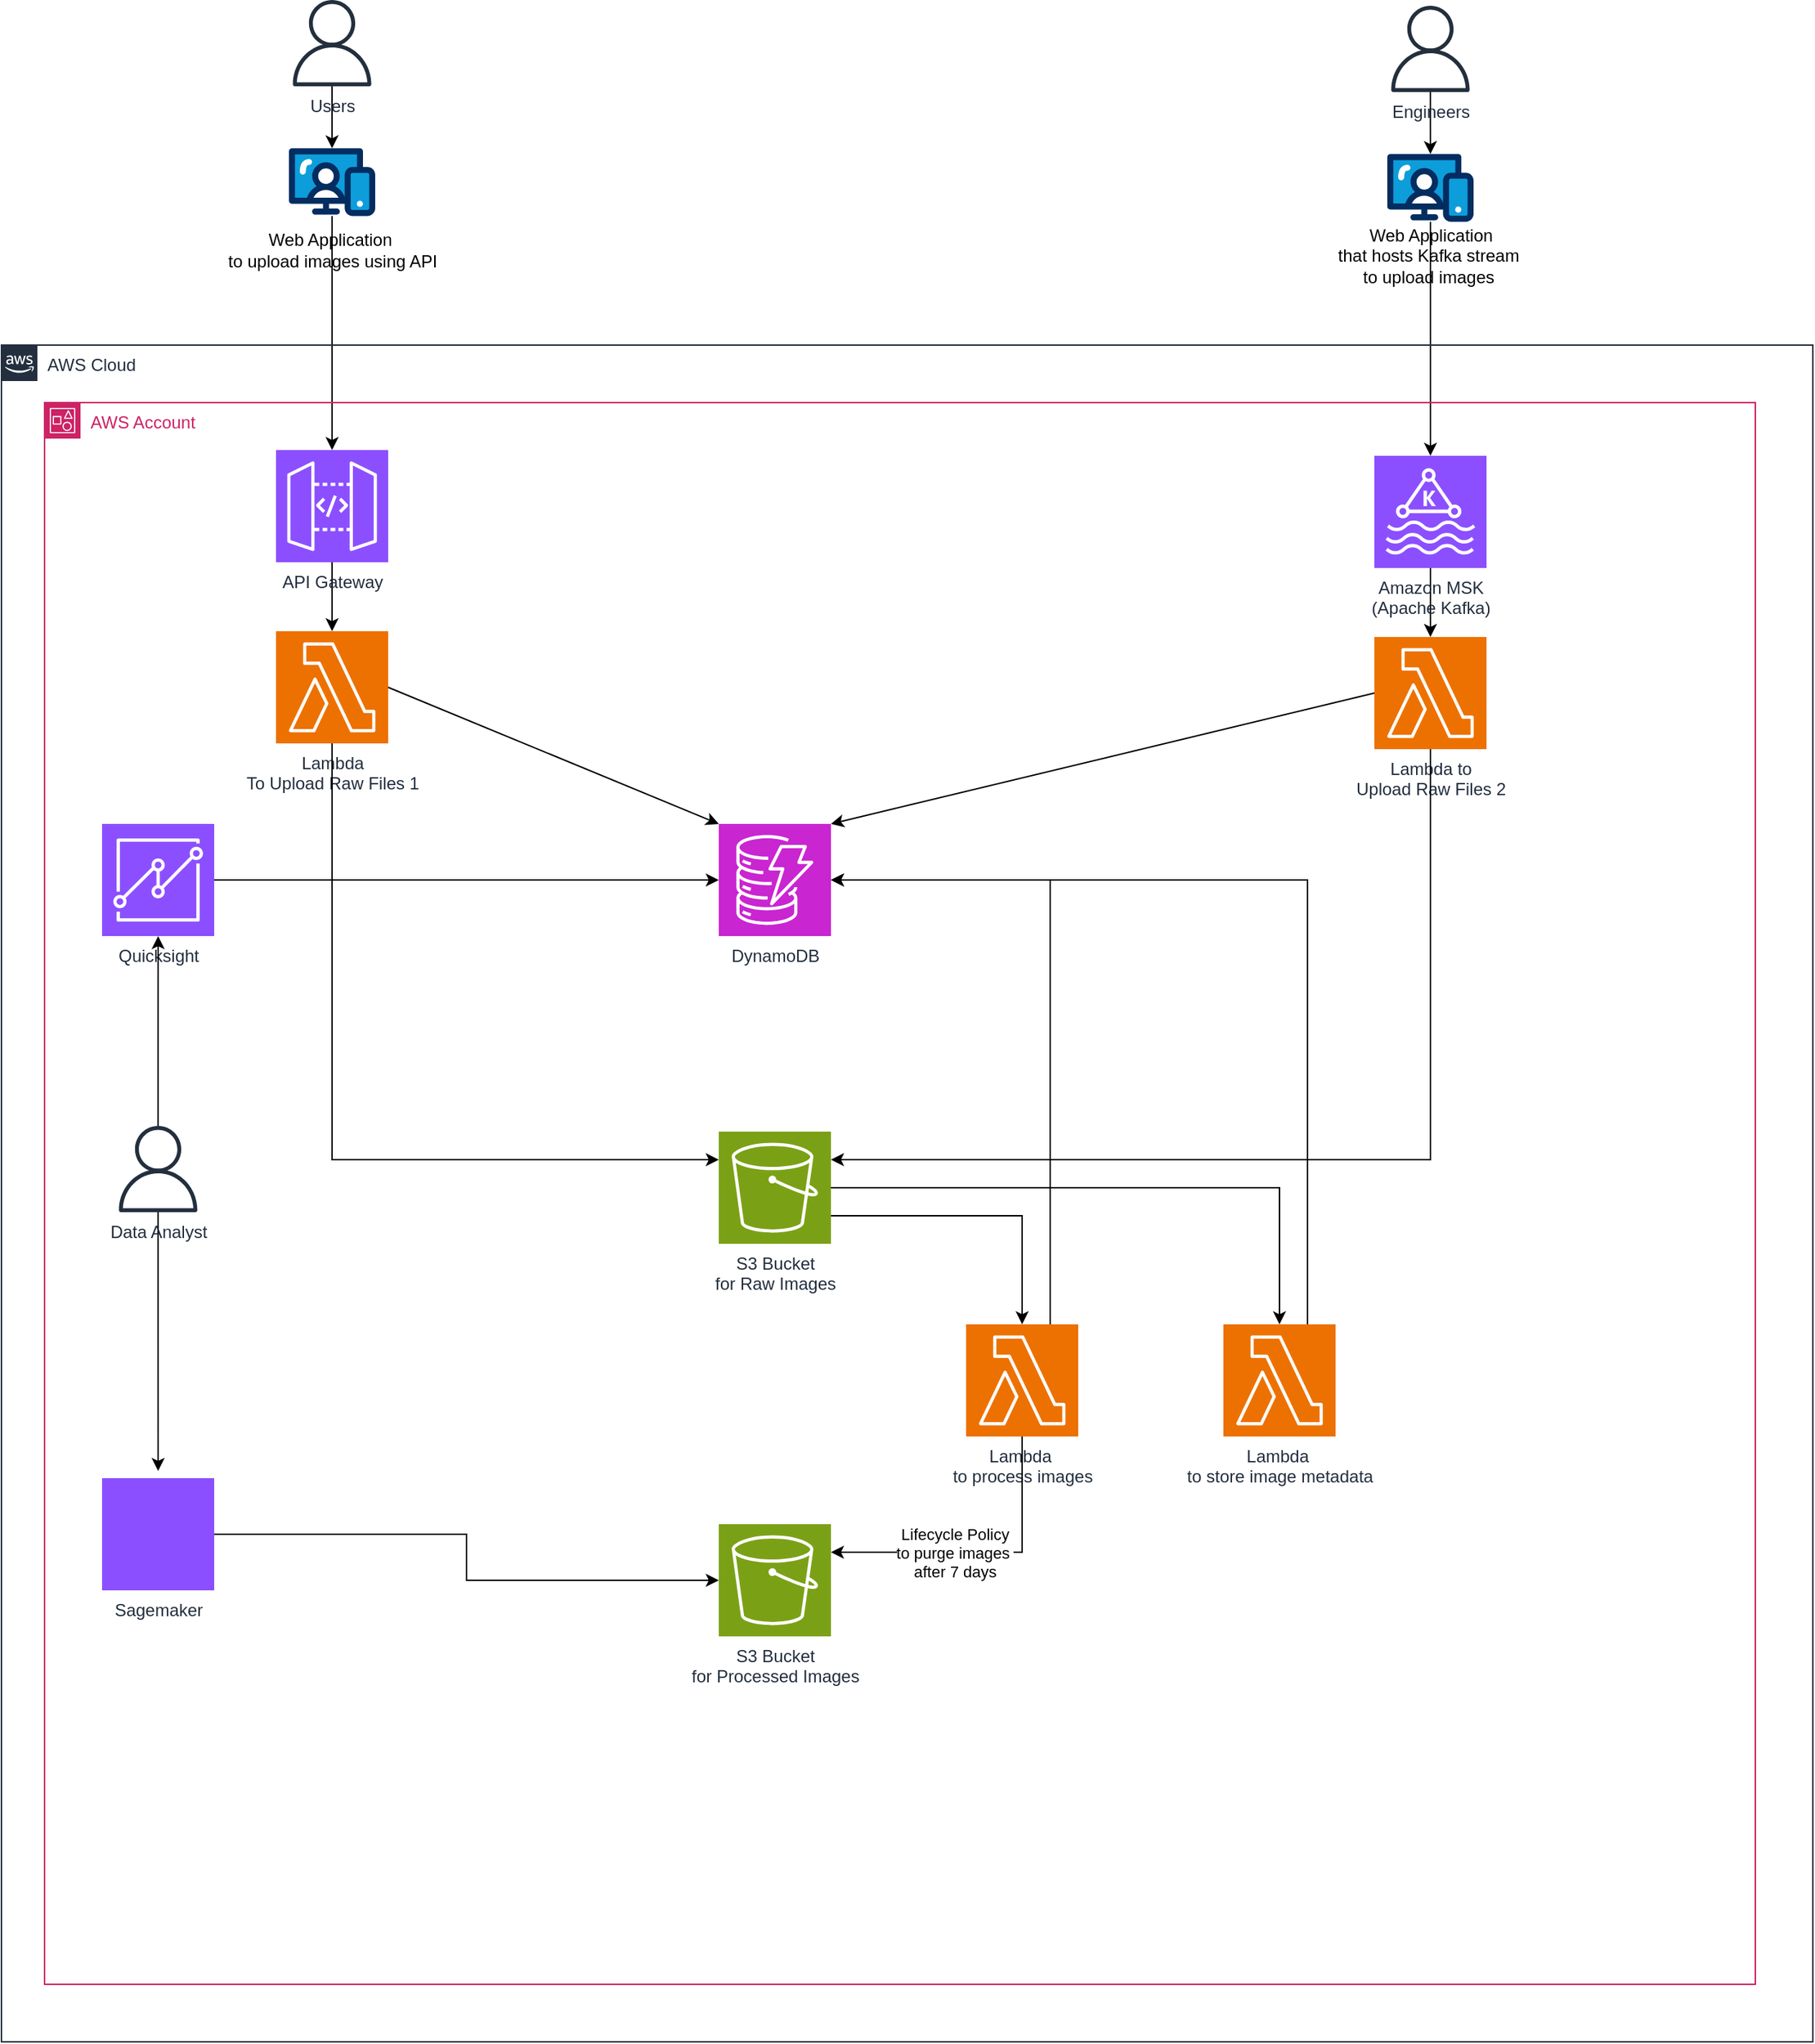 <mxfile version="28.1.2">
  <diagram name="Page-1" id="7x_k01PApRXjQRJml1V-">
    <mxGraphModel dx="2605" dy="1565" grid="1" gridSize="10" guides="1" tooltips="1" connect="1" arrows="1" fold="1" page="1" pageScale="1" pageWidth="827" pageHeight="1169" math="0" shadow="0">
      <root>
        <mxCell id="0" />
        <mxCell id="1" parent="0" />
        <mxCell id="s7j0IJeCWLYnn15bMMB7-19" value="" style="edgeStyle=orthogonalEdgeStyle;rounded=0;orthogonalLoop=1;jettySize=auto;html=1;" edge="1" parent="1" source="s7j0IJeCWLYnn15bMMB7-1" target="s7j0IJeCWLYnn15bMMB7-13">
          <mxGeometry relative="1" as="geometry" />
        </mxCell>
        <mxCell id="s7j0IJeCWLYnn15bMMB7-1" value="Users" style="sketch=0;outlineConnect=0;fontColor=#232F3E;gradientColor=none;fillColor=#232F3D;strokeColor=none;dashed=0;verticalLabelPosition=bottom;verticalAlign=top;align=center;html=1;fontSize=12;fontStyle=0;aspect=fixed;pointerEvents=1;shape=mxgraph.aws4.user;" vertex="1" parent="1">
          <mxGeometry x="210" y="20" width="60" height="60" as="geometry" />
        </mxCell>
        <mxCell id="s7j0IJeCWLYnn15bMMB7-20" value="" style="edgeStyle=orthogonalEdgeStyle;rounded=0;orthogonalLoop=1;jettySize=auto;html=1;" edge="1" parent="1" source="s7j0IJeCWLYnn15bMMB7-3" target="s7j0IJeCWLYnn15bMMB7-14">
          <mxGeometry relative="1" as="geometry" />
        </mxCell>
        <mxCell id="s7j0IJeCWLYnn15bMMB7-3" value="Engineers" style="sketch=0;outlineConnect=0;fontColor=#232F3E;gradientColor=none;fillColor=#232F3D;strokeColor=none;dashed=0;verticalLabelPosition=bottom;verticalAlign=top;align=center;html=1;fontSize=12;fontStyle=0;aspect=fixed;pointerEvents=1;shape=mxgraph.aws4.user;" vertex="1" parent="1">
          <mxGeometry x="974" y="24" width="60" height="60" as="geometry" />
        </mxCell>
        <mxCell id="s7j0IJeCWLYnn15bMMB7-22" value="" style="edgeStyle=orthogonalEdgeStyle;rounded=0;orthogonalLoop=1;jettySize=auto;html=1;" edge="1" parent="1" source="s7j0IJeCWLYnn15bMMB7-13" target="s7j0IJeCWLYnn15bMMB7-21">
          <mxGeometry relative="1" as="geometry" />
        </mxCell>
        <mxCell id="s7j0IJeCWLYnn15bMMB7-13" value="Web Application&amp;nbsp;&lt;div&gt;to upload images using API&lt;/div&gt;" style="verticalLabelPosition=bottom;aspect=fixed;html=1;shape=mxgraph.salesforce.web;fillColorStyles=fillColor2,fillColor3,fillColor4;fillColor2=#032d60;fillColor3=#0d9dda;fillColor4=#ffffff;fillColor=none;strokeColor=none;" vertex="1" parent="1">
          <mxGeometry x="210" y="123" width="60" height="47.4" as="geometry" />
        </mxCell>
        <mxCell id="s7j0IJeCWLYnn15bMMB7-31" value="" style="edgeStyle=orthogonalEdgeStyle;rounded=0;orthogonalLoop=1;jettySize=auto;html=1;" edge="1" parent="1" source="s7j0IJeCWLYnn15bMMB7-14" target="s7j0IJeCWLYnn15bMMB7-25">
          <mxGeometry relative="1" as="geometry" />
        </mxCell>
        <mxCell id="s7j0IJeCWLYnn15bMMB7-14" value="Web Application&lt;div&gt;that hosts Kafka stream&amp;nbsp;&lt;/div&gt;&lt;div&gt;to upload images&amp;nbsp;&lt;/div&gt;" style="verticalLabelPosition=bottom;aspect=fixed;html=1;shape=mxgraph.salesforce.web;fillColorStyles=fillColor2,fillColor3,fillColor4;fillColor2=#032d60;fillColor3=#0d9dda;fillColor4=#ffffff;fillColor=none;strokeColor=none;" vertex="1" parent="1">
          <mxGeometry x="974" y="127" width="60" height="47.4" as="geometry" />
        </mxCell>
        <mxCell id="s7j0IJeCWLYnn15bMMB7-28" value="" style="edgeStyle=orthogonalEdgeStyle;rounded=0;orthogonalLoop=1;jettySize=auto;html=1;" edge="1" parent="1" source="s7j0IJeCWLYnn15bMMB7-21" target="s7j0IJeCWLYnn15bMMB7-26">
          <mxGeometry relative="1" as="geometry" />
        </mxCell>
        <mxCell id="s7j0IJeCWLYnn15bMMB7-21" value="API Gateway" style="sketch=0;points=[[0,0,0],[0.25,0,0],[0.5,0,0],[0.75,0,0],[1,0,0],[0,1,0],[0.25,1,0],[0.5,1,0],[0.75,1,0],[1,1,0],[0,0.25,0],[0,0.5,0],[0,0.75,0],[1,0.25,0],[1,0.5,0],[1,0.75,0]];outlineConnect=0;fontColor=#232F3E;fillColor=#8C4FFF;strokeColor=#ffffff;dashed=0;verticalLabelPosition=bottom;verticalAlign=top;align=center;html=1;fontSize=12;fontStyle=0;aspect=fixed;shape=mxgraph.aws4.resourceIcon;resIcon=mxgraph.aws4.api_gateway;" vertex="1" parent="1">
          <mxGeometry x="201" y="333" width="78" height="78" as="geometry" />
        </mxCell>
        <mxCell id="s7j0IJeCWLYnn15bMMB7-29" value="" style="edgeStyle=orthogonalEdgeStyle;rounded=0;orthogonalLoop=1;jettySize=auto;html=1;" edge="1" parent="1" source="s7j0IJeCWLYnn15bMMB7-25" target="s7j0IJeCWLYnn15bMMB7-27">
          <mxGeometry relative="1" as="geometry" />
        </mxCell>
        <mxCell id="s7j0IJeCWLYnn15bMMB7-25" value="Amazon MSK&lt;div&gt;(Apache Kafka)&lt;/div&gt;" style="sketch=0;points=[[0,0,0],[0.25,0,0],[0.5,0,0],[0.75,0,0],[1,0,0],[0,1,0],[0.25,1,0],[0.5,1,0],[0.75,1,0],[1,1,0],[0,0.25,0],[0,0.5,0],[0,0.75,0],[1,0.25,0],[1,0.5,0],[1,0.75,0]];outlineConnect=0;fontColor=#232F3E;fillColor=#8C4FFF;strokeColor=#ffffff;dashed=0;verticalLabelPosition=bottom;verticalAlign=top;align=center;html=1;fontSize=12;fontStyle=0;aspect=fixed;shape=mxgraph.aws4.resourceIcon;resIcon=mxgraph.aws4.managed_streaming_for_kafka;" vertex="1" parent="1">
          <mxGeometry x="965" y="337" width="78" height="78" as="geometry" />
        </mxCell>
        <mxCell id="s7j0IJeCWLYnn15bMMB7-26" value="Lambda&lt;div&gt;To U&lt;span style=&quot;background-color: transparent; color: light-dark(rgb(35, 47, 62), rgb(189, 199, 212));&quot;&gt;pload Raw Files 1&lt;/span&gt;&lt;/div&gt;" style="sketch=0;points=[[0,0,0],[0.25,0,0],[0.5,0,0],[0.75,0,0],[1,0,0],[0,1,0],[0.25,1,0],[0.5,1,0],[0.75,1,0],[1,1,0],[0,0.25,0],[0,0.5,0],[0,0.75,0],[1,0.25,0],[1,0.5,0],[1,0.75,0]];outlineConnect=0;fontColor=#232F3E;fillColor=#ED7100;strokeColor=#ffffff;dashed=0;verticalLabelPosition=bottom;verticalAlign=top;align=center;html=1;fontSize=12;fontStyle=0;aspect=fixed;shape=mxgraph.aws4.resourceIcon;resIcon=mxgraph.aws4.lambda;" vertex="1" parent="1">
          <mxGeometry x="201" y="459" width="78" height="78" as="geometry" />
        </mxCell>
        <mxCell id="s7j0IJeCWLYnn15bMMB7-27" value="Lambda to&lt;div&gt;Upload Raw Files 2&lt;/div&gt;" style="sketch=0;points=[[0,0,0],[0.25,0,0],[0.5,0,0],[0.75,0,0],[1,0,0],[0,1,0],[0.25,1,0],[0.5,1,0],[0.75,1,0],[1,1,0],[0,0.25,0],[0,0.5,0],[0,0.75,0],[1,0.25,0],[1,0.5,0],[1,0.75,0]];outlineConnect=0;fontColor=#232F3E;fillColor=#ED7100;strokeColor=#ffffff;dashed=0;verticalLabelPosition=bottom;verticalAlign=top;align=center;html=1;fontSize=12;fontStyle=0;aspect=fixed;shape=mxgraph.aws4.resourceIcon;resIcon=mxgraph.aws4.lambda;" vertex="1" parent="1">
          <mxGeometry x="965" y="463" width="78" height="78" as="geometry" />
        </mxCell>
        <mxCell id="s7j0IJeCWLYnn15bMMB7-30" value="S3 Bucket&lt;div&gt;for Raw Images&lt;/div&gt;" style="sketch=0;points=[[0,0,0],[0.25,0,0],[0.5,0,0],[0.75,0,0],[1,0,0],[0,1,0],[0.25,1,0],[0.5,1,0],[0.75,1,0],[1,1,0],[0,0.25,0],[0,0.5,0],[0,0.75,0],[1,0.25,0],[1,0.5,0],[1,0.75,0]];outlineConnect=0;fontColor=#232F3E;fillColor=#7AA116;strokeColor=#ffffff;dashed=0;verticalLabelPosition=bottom;verticalAlign=top;align=center;html=1;fontSize=12;fontStyle=0;aspect=fixed;shape=mxgraph.aws4.resourceIcon;resIcon=mxgraph.aws4.s3;" vertex="1" parent="1">
          <mxGeometry x="509" y="807" width="78" height="78" as="geometry" />
        </mxCell>
        <mxCell id="s7j0IJeCWLYnn15bMMB7-35" value="Lambda&amp;nbsp;&lt;div&gt;to process images&lt;/div&gt;" style="sketch=0;points=[[0,0,0],[0.25,0,0],[0.5,0,0],[0.75,0,0],[1,0,0],[0,1,0],[0.25,1,0],[0.5,1,0],[0.75,1,0],[1,1,0],[0,0.25,0],[0,0.5,0],[0,0.75,0],[1,0.25,0],[1,0.5,0],[1,0.75,0]];outlineConnect=0;fontColor=#232F3E;fillColor=#ED7100;strokeColor=#ffffff;dashed=0;verticalLabelPosition=bottom;verticalAlign=top;align=center;html=1;fontSize=12;fontStyle=0;aspect=fixed;shape=mxgraph.aws4.resourceIcon;resIcon=mxgraph.aws4.lambda;" vertex="1" parent="1">
          <mxGeometry x="681" y="941" width="78" height="78" as="geometry" />
        </mxCell>
        <mxCell id="s7j0IJeCWLYnn15bMMB7-44" value="Lambda&amp;nbsp;&lt;div&gt;to store image metadata&lt;/div&gt;" style="sketch=0;points=[[0,0,0],[0.25,0,0],[0.5,0,0],[0.75,0,0],[1,0,0],[0,1,0],[0.25,1,0],[0.5,1,0],[0.75,1,0],[1,1,0],[0,0.25,0],[0,0.5,0],[0,0.75,0],[1,0.25,0],[1,0.5,0],[1,0.75,0]];outlineConnect=0;fontColor=#232F3E;fillColor=#ED7100;strokeColor=#ffffff;dashed=0;verticalLabelPosition=bottom;verticalAlign=top;align=center;html=1;fontSize=12;fontStyle=0;aspect=fixed;shape=mxgraph.aws4.resourceIcon;resIcon=mxgraph.aws4.lambda;" vertex="1" parent="1">
          <mxGeometry x="860" y="941" width="78" height="78" as="geometry" />
        </mxCell>
        <mxCell id="s7j0IJeCWLYnn15bMMB7-82" value="" style="edgeStyle=orthogonalEdgeStyle;rounded=0;orthogonalLoop=1;jettySize=auto;html=1;" edge="1" parent="1" source="s7j0IJeCWLYnn15bMMB7-49" target="s7j0IJeCWLYnn15bMMB7-43">
          <mxGeometry relative="1" as="geometry" />
        </mxCell>
        <mxCell id="s7j0IJeCWLYnn15bMMB7-49" value="Quicksight" style="sketch=0;points=[[0,0,0],[0.25,0,0],[0.5,0,0],[0.75,0,0],[1,0,0],[0,1,0],[0.25,1,0],[0.5,1,0],[0.75,1,0],[1,1,0],[0,0.25,0],[0,0.5,0],[0,0.75,0],[1,0.25,0],[1,0.5,0],[1,0.75,0]];outlineConnect=0;fontColor=#232F3E;fillColor=#8C4FFF;strokeColor=#ffffff;dashed=0;verticalLabelPosition=bottom;verticalAlign=top;align=center;html=1;fontSize=12;fontStyle=0;aspect=fixed;shape=mxgraph.aws4.resourceIcon;resIcon=mxgraph.aws4.quicksight;" vertex="1" parent="1">
          <mxGeometry x="80" y="593" width="78" height="78" as="geometry" />
        </mxCell>
        <mxCell id="s7j0IJeCWLYnn15bMMB7-83" value="" style="edgeStyle=orthogonalEdgeStyle;rounded=0;orthogonalLoop=1;jettySize=auto;html=1;" edge="1" parent="1" source="s7j0IJeCWLYnn15bMMB7-54" target="s7j0IJeCWLYnn15bMMB7-32">
          <mxGeometry relative="1" as="geometry" />
        </mxCell>
        <mxCell id="s7j0IJeCWLYnn15bMMB7-54" value="Sagemaker" style="sketch=0;points=[[0,0,0],[0.25,0,0],[0.5,0,0],[0.75,0,0],[1,0,0],[0,1,0],[0.25,1,0],[0.5,1,0],[0.75,1,0],[1,1,0],[0,0.25,0],[0,0.5,0],[0,0.75,0],[1,0.25,0],[1,0.5,0],[1,0.75,0]];outlineConnect=0;fontColor=#232F3E;fillColor=#8C4FFF;strokeColor=#ffffff;dashed=0;verticalLabelPosition=bottom;verticalAlign=top;align=center;html=1;fontSize=12;fontStyle=0;aspect=fixed;shape=mxgraph.aws4.resourceIcon;resIcon=mxgraph.aws4.sagemaker_2;" vertex="1" parent="1">
          <mxGeometry x="80" y="1048" width="78" height="78" as="geometry" />
        </mxCell>
        <mxCell id="s7j0IJeCWLYnn15bMMB7-59" style="edgeStyle=orthogonalEdgeStyle;rounded=0;orthogonalLoop=1;jettySize=auto;html=1;entryX=0;entryY=0.25;entryDx=0;entryDy=0;entryPerimeter=0;exitX=0.5;exitY=1;exitDx=0;exitDy=0;exitPerimeter=0;" edge="1" parent="1" source="s7j0IJeCWLYnn15bMMB7-26" target="s7j0IJeCWLYnn15bMMB7-30">
          <mxGeometry relative="1" as="geometry" />
        </mxCell>
        <mxCell id="s7j0IJeCWLYnn15bMMB7-60" style="edgeStyle=orthogonalEdgeStyle;rounded=0;orthogonalLoop=1;jettySize=auto;html=1;entryX=1;entryY=0.25;entryDx=0;entryDy=0;entryPerimeter=0;exitX=0.5;exitY=1;exitDx=0;exitDy=0;exitPerimeter=0;" edge="1" parent="1" source="s7j0IJeCWLYnn15bMMB7-27" target="s7j0IJeCWLYnn15bMMB7-30">
          <mxGeometry relative="1" as="geometry" />
        </mxCell>
        <mxCell id="s7j0IJeCWLYnn15bMMB7-61" style="edgeStyle=orthogonalEdgeStyle;rounded=0;orthogonalLoop=1;jettySize=auto;html=1;entryX=0.5;entryY=0;entryDx=0;entryDy=0;entryPerimeter=0;exitX=1;exitY=0.75;exitDx=0;exitDy=0;exitPerimeter=0;" edge="1" parent="1" source="s7j0IJeCWLYnn15bMMB7-30" target="s7j0IJeCWLYnn15bMMB7-35">
          <mxGeometry relative="1" as="geometry" />
        </mxCell>
        <mxCell id="s7j0IJeCWLYnn15bMMB7-62" style="edgeStyle=orthogonalEdgeStyle;rounded=0;orthogonalLoop=1;jettySize=auto;html=1;exitX=1;exitY=0.5;exitDx=0;exitDy=0;exitPerimeter=0;entryX=0.5;entryY=0;entryDx=0;entryDy=0;entryPerimeter=0;" edge="1" parent="1" source="s7j0IJeCWLYnn15bMMB7-30" target="s7j0IJeCWLYnn15bMMB7-44">
          <mxGeometry relative="1" as="geometry" />
        </mxCell>
        <mxCell id="s7j0IJeCWLYnn15bMMB7-63" style="edgeStyle=orthogonalEdgeStyle;rounded=0;orthogonalLoop=1;jettySize=auto;html=1;entryX=1;entryY=0.25;entryDx=0;entryDy=0;entryPerimeter=0;exitX=0.5;exitY=1;exitDx=0;exitDy=0;exitPerimeter=0;" edge="1" parent="1" source="s7j0IJeCWLYnn15bMMB7-35" target="s7j0IJeCWLYnn15bMMB7-32">
          <mxGeometry relative="1" as="geometry" />
        </mxCell>
        <mxCell id="s7j0IJeCWLYnn15bMMB7-105" value="Lifecycle Policy&lt;div&gt;to purge images&amp;nbsp;&lt;/div&gt;&lt;div&gt;after 7 days&lt;/div&gt;" style="edgeLabel;html=1;align=center;verticalAlign=middle;resizable=0;points=[];" vertex="1" connectable="0" parent="s7j0IJeCWLYnn15bMMB7-63">
          <mxGeometry x="0.194" relative="1" as="geometry">
            <mxPoint as="offset" />
          </mxGeometry>
        </mxCell>
        <mxCell id="s7j0IJeCWLYnn15bMMB7-80" value="" style="endArrow=classic;html=1;rounded=0;entryX=1;entryY=0;entryDx=0;entryDy=0;entryPerimeter=0;exitX=0;exitY=0.5;exitDx=0;exitDy=0;exitPerimeter=0;" edge="1" parent="1" source="s7j0IJeCWLYnn15bMMB7-27" target="s7j0IJeCWLYnn15bMMB7-43">
          <mxGeometry width="50" height="50" relative="1" as="geometry">
            <mxPoint x="1043" y="509" as="sourcePoint" />
            <mxPoint x="1093" y="459" as="targetPoint" />
          </mxGeometry>
        </mxCell>
        <mxCell id="s7j0IJeCWLYnn15bMMB7-81" value="" style="endArrow=classic;html=1;rounded=0;exitX=1;exitY=0.5;exitDx=0;exitDy=0;exitPerimeter=0;entryX=0;entryY=0;entryDx=0;entryDy=0;entryPerimeter=0;" edge="1" parent="1" source="s7j0IJeCWLYnn15bMMB7-26" target="s7j0IJeCWLYnn15bMMB7-43">
          <mxGeometry width="50" height="50" relative="1" as="geometry">
            <mxPoint x="560" y="543" as="sourcePoint" />
            <mxPoint x="1200" y="683" as="targetPoint" />
          </mxGeometry>
        </mxCell>
        <mxCell id="s7j0IJeCWLYnn15bMMB7-97" style="edgeStyle=orthogonalEdgeStyle;rounded=0;orthogonalLoop=1;jettySize=auto;html=1;" edge="1" parent="1" source="s7j0IJeCWLYnn15bMMB7-85">
          <mxGeometry relative="1" as="geometry">
            <mxPoint x="119" y="1043" as="targetPoint" />
          </mxGeometry>
        </mxCell>
        <mxCell id="s7j0IJeCWLYnn15bMMB7-85" value="Data Analyst" style="sketch=0;outlineConnect=0;fontColor=#232F3E;gradientColor=none;fillColor=#232F3D;strokeColor=none;dashed=0;verticalLabelPosition=bottom;verticalAlign=top;align=center;html=1;fontSize=12;fontStyle=0;aspect=fixed;pointerEvents=1;shape=mxgraph.aws4.user;" vertex="1" parent="1">
          <mxGeometry x="89" y="803" width="60" height="60" as="geometry" />
        </mxCell>
        <mxCell id="s7j0IJeCWLYnn15bMMB7-94" style="edgeStyle=orthogonalEdgeStyle;rounded=0;orthogonalLoop=1;jettySize=auto;html=1;entryX=0.5;entryY=1;entryDx=0;entryDy=0;entryPerimeter=0;" edge="1" parent="1" source="s7j0IJeCWLYnn15bMMB7-85" target="s7j0IJeCWLYnn15bMMB7-49">
          <mxGeometry relative="1" as="geometry" />
        </mxCell>
        <mxCell id="s7j0IJeCWLYnn15bMMB7-99" value="AWS Account" style="points=[[0,0],[0.25,0],[0.5,0],[0.75,0],[1,0],[1,0.25],[1,0.5],[1,0.75],[1,1],[0.75,1],[0.5,1],[0.25,1],[0,1],[0,0.75],[0,0.5],[0,0.25]];outlineConnect=0;gradientColor=none;html=1;whiteSpace=wrap;fontSize=12;fontStyle=0;container=1;pointerEvents=0;collapsible=0;recursiveResize=0;shape=mxgraph.aws4.group;grIcon=mxgraph.aws4.group_account;strokeColor=#CD2264;fillColor=none;verticalAlign=top;align=left;spacingLeft=30;fontColor=#CD2264;dashed=0;" vertex="1" parent="1">
          <mxGeometry x="40" y="300" width="1190" height="1100" as="geometry" />
        </mxCell>
        <mxCell id="s7j0IJeCWLYnn15bMMB7-100" value="AWS Cloud" style="points=[[0,0],[0.25,0],[0.5,0],[0.75,0],[1,0],[1,0.25],[1,0.5],[1,0.75],[1,1],[0.75,1],[0.5,1],[0.25,1],[0,1],[0,0.75],[0,0.5],[0,0.25]];outlineConnect=0;gradientColor=none;html=1;whiteSpace=wrap;fontSize=12;fontStyle=0;container=1;pointerEvents=0;collapsible=0;recursiveResize=0;shape=mxgraph.aws4.group;grIcon=mxgraph.aws4.group_aws_cloud_alt;strokeColor=#232F3E;fillColor=none;verticalAlign=top;align=left;spacingLeft=30;fontColor=#232F3E;dashed=0;" vertex="1" parent="1">
          <mxGeometry x="10" y="260" width="1260" height="1180" as="geometry" />
        </mxCell>
        <mxCell id="s7j0IJeCWLYnn15bMMB7-43" value="DynamoDB" style="sketch=0;points=[[0,0,0],[0.25,0,0],[0.5,0,0],[0.75,0,0],[1,0,0],[0,1,0],[0.25,1,0],[0.5,1,0],[0.75,1,0],[1,1,0],[0,0.25,0],[0,0.5,0],[0,0.75,0],[1,0.25,0],[1,0.5,0],[1,0.75,0]];outlineConnect=0;fontColor=#232F3E;fillColor=#C925D1;strokeColor=#ffffff;dashed=0;verticalLabelPosition=bottom;verticalAlign=top;align=center;html=1;fontSize=12;fontStyle=0;aspect=fixed;shape=mxgraph.aws4.resourceIcon;resIcon=mxgraph.aws4.dynamodb;" vertex="1" parent="s7j0IJeCWLYnn15bMMB7-100">
          <mxGeometry x="499" y="333" width="78" height="78" as="geometry" />
        </mxCell>
        <mxCell id="s7j0IJeCWLYnn15bMMB7-32" value="S3 Bucket&lt;div&gt;for Processed Images&lt;/div&gt;" style="sketch=0;points=[[0,0,0],[0.25,0,0],[0.5,0,0],[0.75,0,0],[1,0,0],[0,1,0],[0.25,1,0],[0.5,1,0],[0.75,1,0],[1,1,0],[0,0.25,0],[0,0.5,0],[0,0.75,0],[1,0.25,0],[1,0.5,0],[1,0.75,0]];outlineConnect=0;fontColor=#232F3E;fillColor=#7AA116;strokeColor=#ffffff;dashed=0;verticalLabelPosition=bottom;verticalAlign=top;align=center;html=1;fontSize=12;fontStyle=0;aspect=fixed;shape=mxgraph.aws4.resourceIcon;resIcon=mxgraph.aws4.s3;" vertex="1" parent="s7j0IJeCWLYnn15bMMB7-100">
          <mxGeometry x="499" y="820" width="78" height="78" as="geometry" />
        </mxCell>
        <mxCell id="s7j0IJeCWLYnn15bMMB7-101" style="edgeStyle=orthogonalEdgeStyle;rounded=0;orthogonalLoop=1;jettySize=auto;html=1;entryX=1;entryY=0.5;entryDx=0;entryDy=0;entryPerimeter=0;exitX=0.75;exitY=0;exitDx=0;exitDy=0;exitPerimeter=0;" edge="1" parent="1" source="s7j0IJeCWLYnn15bMMB7-35" target="s7j0IJeCWLYnn15bMMB7-43">
          <mxGeometry relative="1" as="geometry" />
        </mxCell>
        <mxCell id="s7j0IJeCWLYnn15bMMB7-102" style="edgeStyle=orthogonalEdgeStyle;rounded=0;orthogonalLoop=1;jettySize=auto;html=1;exitX=0.75;exitY=0;exitDx=0;exitDy=0;exitPerimeter=0;entryX=1;entryY=0.5;entryDx=0;entryDy=0;entryPerimeter=0;" edge="1" parent="1" source="s7j0IJeCWLYnn15bMMB7-44" target="s7j0IJeCWLYnn15bMMB7-43">
          <mxGeometry relative="1" as="geometry" />
        </mxCell>
      </root>
    </mxGraphModel>
  </diagram>
</mxfile>
